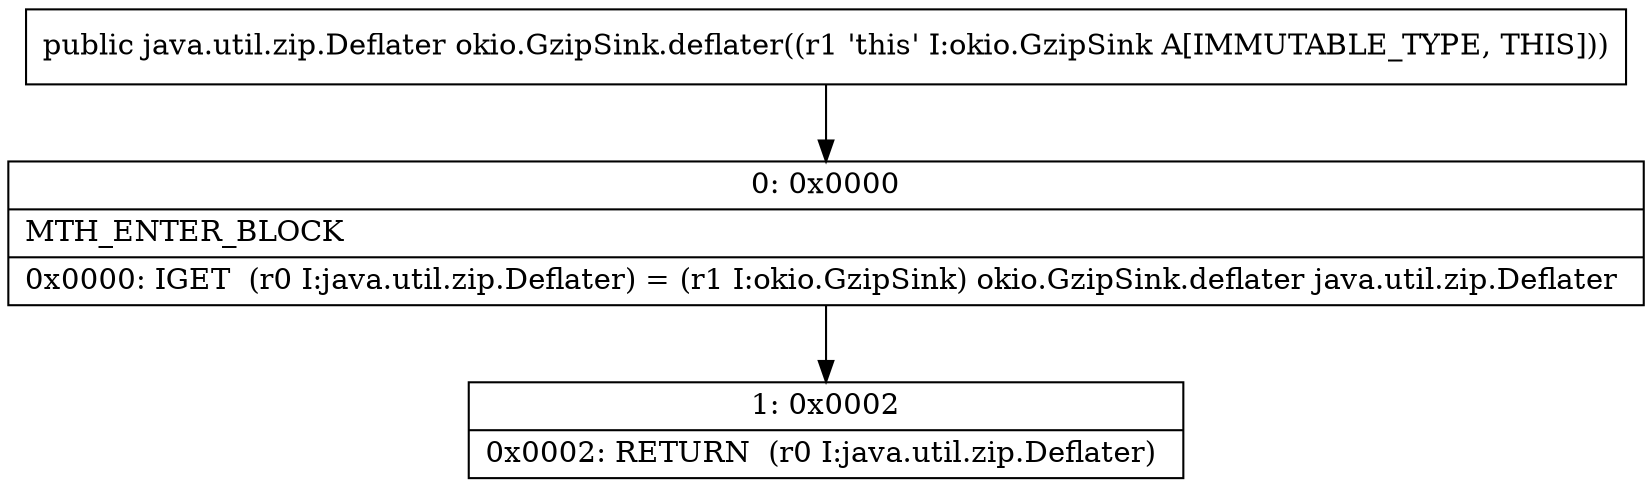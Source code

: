 digraph "CFG forokio.GzipSink.deflater()Ljava\/util\/zip\/Deflater;" {
Node_0 [shape=record,label="{0\:\ 0x0000|MTH_ENTER_BLOCK\l|0x0000: IGET  (r0 I:java.util.zip.Deflater) = (r1 I:okio.GzipSink) okio.GzipSink.deflater java.util.zip.Deflater \l}"];
Node_1 [shape=record,label="{1\:\ 0x0002|0x0002: RETURN  (r0 I:java.util.zip.Deflater) \l}"];
MethodNode[shape=record,label="{public java.util.zip.Deflater okio.GzipSink.deflater((r1 'this' I:okio.GzipSink A[IMMUTABLE_TYPE, THIS])) }"];
MethodNode -> Node_0;
Node_0 -> Node_1;
}

